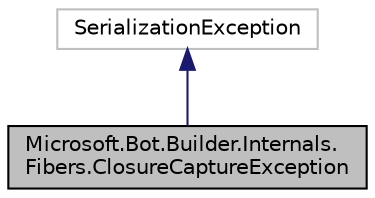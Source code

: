 digraph "Microsoft.Bot.Builder.Internals.Fibers.ClosureCaptureException"
{
  edge [fontname="Helvetica",fontsize="10",labelfontname="Helvetica",labelfontsize="10"];
  node [fontname="Helvetica",fontsize="10",shape=record];
  Node1 [label="Microsoft.Bot.Builder.Internals.\lFibers.ClosureCaptureException",height=0.2,width=0.4,color="black", fillcolor="grey75", style="filled", fontcolor="black"];
  Node2 -> Node1 [dir="back",color="midnightblue",fontsize="10",style="solid",fontname="Helvetica"];
  Node2 [label="SerializationException",height=0.2,width=0.4,color="grey75", fillcolor="white", style="filled"];
}
